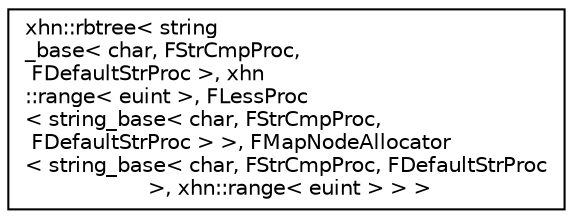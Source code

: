 digraph "Graphical Class Hierarchy"
{
  edge [fontname="Helvetica",fontsize="10",labelfontname="Helvetica",labelfontsize="10"];
  node [fontname="Helvetica",fontsize="10",shape=record];
  rankdir="LR";
  Node1 [label="xhn::rbtree\< string\l_base\< char, FStrCmpProc,\l FDefaultStrProc \>, xhn\l::range\< euint \>, FLessProc\l\< string_base\< char, FStrCmpProc,\l FDefaultStrProc \> \>, FMapNodeAllocator\l\< string_base\< char, FStrCmpProc, FDefaultStrProc\l \>, xhn::range\< euint \> \> \>",height=0.2,width=0.4,color="black", fillcolor="white", style="filled",URL="$classxhn_1_1rbtree.html"];
}
